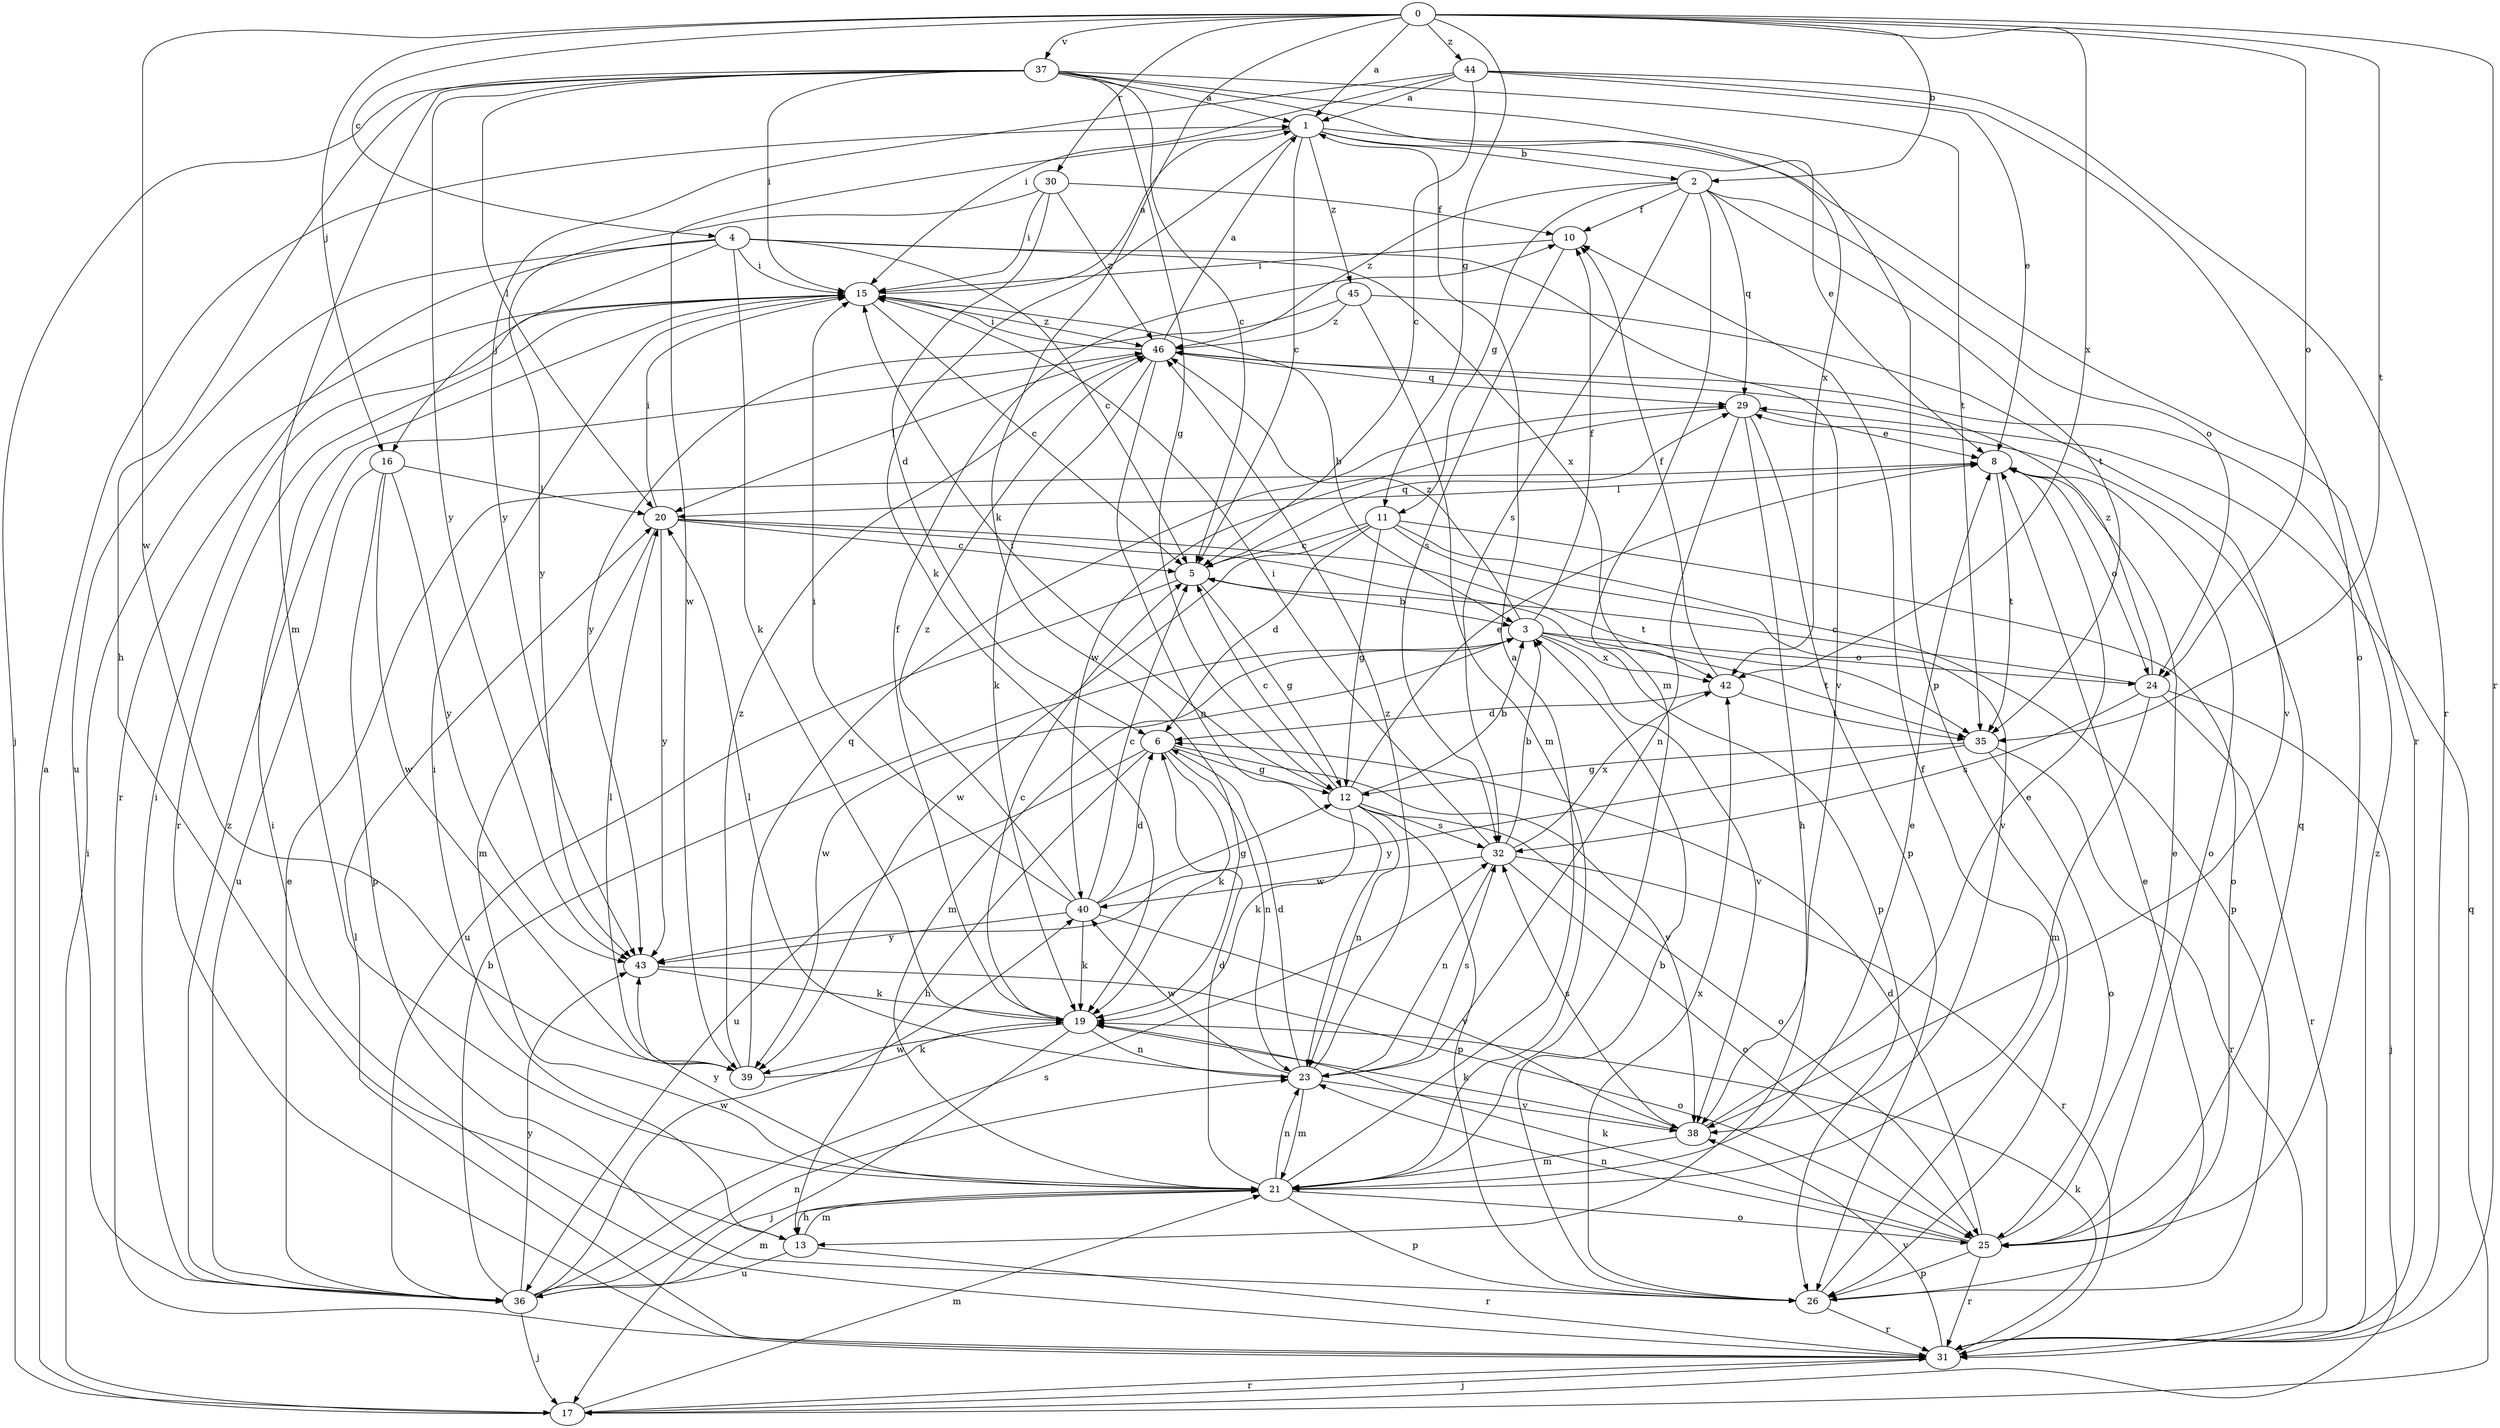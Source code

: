 strict digraph  {
0;
1;
2;
3;
4;
5;
6;
8;
10;
11;
12;
13;
15;
16;
17;
19;
20;
21;
23;
24;
25;
26;
29;
30;
31;
32;
35;
36;
37;
38;
39;
40;
42;
43;
44;
45;
46;
0 -> 1  [label=a];
0 -> 2  [label=b];
0 -> 4  [label=c];
0 -> 11  [label=g];
0 -> 16  [label=j];
0 -> 19  [label=k];
0 -> 24  [label=o];
0 -> 30  [label=r];
0 -> 31  [label=r];
0 -> 35  [label=t];
0 -> 37  [label=v];
0 -> 39  [label=w];
0 -> 42  [label=x];
0 -> 44  [label=z];
1 -> 2  [label=b];
1 -> 5  [label=c];
1 -> 8  [label=e];
1 -> 19  [label=k];
1 -> 31  [label=r];
1 -> 39  [label=w];
1 -> 45  [label=z];
2 -> 10  [label=f];
2 -> 11  [label=g];
2 -> 21  [label=m];
2 -> 24  [label=o];
2 -> 29  [label=q];
2 -> 32  [label=s];
2 -> 35  [label=t];
2 -> 46  [label=z];
3 -> 10  [label=f];
3 -> 21  [label=m];
3 -> 24  [label=o];
3 -> 35  [label=t];
3 -> 38  [label=v];
3 -> 39  [label=w];
3 -> 42  [label=x];
3 -> 46  [label=z];
4 -> 5  [label=c];
4 -> 15  [label=i];
4 -> 16  [label=j];
4 -> 19  [label=k];
4 -> 31  [label=r];
4 -> 36  [label=u];
4 -> 38  [label=v];
4 -> 42  [label=x];
5 -> 3  [label=b];
5 -> 12  [label=g];
5 -> 29  [label=q];
5 -> 36  [label=u];
6 -> 12  [label=g];
6 -> 13  [label=h];
6 -> 19  [label=k];
6 -> 23  [label=n];
6 -> 36  [label=u];
6 -> 38  [label=v];
8 -> 20  [label=l];
8 -> 24  [label=o];
8 -> 25  [label=o];
8 -> 35  [label=t];
10 -> 15  [label=i];
10 -> 32  [label=s];
11 -> 5  [label=c];
11 -> 6  [label=d];
11 -> 12  [label=g];
11 -> 25  [label=o];
11 -> 26  [label=p];
11 -> 38  [label=v];
11 -> 39  [label=w];
12 -> 3  [label=b];
12 -> 5  [label=c];
12 -> 8  [label=e];
12 -> 15  [label=i];
12 -> 19  [label=k];
12 -> 23  [label=n];
12 -> 25  [label=o];
12 -> 26  [label=p];
12 -> 32  [label=s];
13 -> 15  [label=i];
13 -> 21  [label=m];
13 -> 31  [label=r];
13 -> 36  [label=u];
15 -> 1  [label=a];
15 -> 3  [label=b];
15 -> 5  [label=c];
15 -> 31  [label=r];
15 -> 46  [label=z];
16 -> 20  [label=l];
16 -> 26  [label=p];
16 -> 36  [label=u];
16 -> 39  [label=w];
16 -> 43  [label=y];
17 -> 1  [label=a];
17 -> 15  [label=i];
17 -> 21  [label=m];
17 -> 29  [label=q];
17 -> 31  [label=r];
19 -> 5  [label=c];
19 -> 10  [label=f];
19 -> 17  [label=j];
19 -> 23  [label=n];
19 -> 39  [label=w];
20 -> 5  [label=c];
20 -> 15  [label=i];
20 -> 21  [label=m];
20 -> 26  [label=p];
20 -> 35  [label=t];
20 -> 43  [label=y];
21 -> 1  [label=a];
21 -> 6  [label=d];
21 -> 8  [label=e];
21 -> 13  [label=h];
21 -> 23  [label=n];
21 -> 25  [label=o];
21 -> 26  [label=p];
21 -> 43  [label=y];
23 -> 6  [label=d];
23 -> 20  [label=l];
23 -> 21  [label=m];
23 -> 32  [label=s];
23 -> 38  [label=v];
23 -> 40  [label=w];
23 -> 46  [label=z];
24 -> 5  [label=c];
24 -> 17  [label=j];
24 -> 21  [label=m];
24 -> 31  [label=r];
24 -> 32  [label=s];
24 -> 46  [label=z];
25 -> 6  [label=d];
25 -> 8  [label=e];
25 -> 19  [label=k];
25 -> 23  [label=n];
25 -> 26  [label=p];
25 -> 29  [label=q];
25 -> 31  [label=r];
26 -> 3  [label=b];
26 -> 8  [label=e];
26 -> 10  [label=f];
26 -> 31  [label=r];
26 -> 42  [label=x];
29 -> 8  [label=e];
29 -> 13  [label=h];
29 -> 23  [label=n];
29 -> 26  [label=p];
29 -> 40  [label=w];
30 -> 6  [label=d];
30 -> 10  [label=f];
30 -> 15  [label=i];
30 -> 43  [label=y];
30 -> 46  [label=z];
31 -> 15  [label=i];
31 -> 17  [label=j];
31 -> 19  [label=k];
31 -> 20  [label=l];
31 -> 38  [label=v];
31 -> 46  [label=z];
32 -> 3  [label=b];
32 -> 15  [label=i];
32 -> 23  [label=n];
32 -> 25  [label=o];
32 -> 31  [label=r];
32 -> 40  [label=w];
32 -> 42  [label=x];
35 -> 12  [label=g];
35 -> 25  [label=o];
35 -> 31  [label=r];
35 -> 43  [label=y];
36 -> 3  [label=b];
36 -> 8  [label=e];
36 -> 15  [label=i];
36 -> 17  [label=j];
36 -> 21  [label=m];
36 -> 23  [label=n];
36 -> 32  [label=s];
36 -> 40  [label=w];
36 -> 43  [label=y];
36 -> 46  [label=z];
37 -> 1  [label=a];
37 -> 5  [label=c];
37 -> 12  [label=g];
37 -> 13  [label=h];
37 -> 15  [label=i];
37 -> 17  [label=j];
37 -> 20  [label=l];
37 -> 21  [label=m];
37 -> 26  [label=p];
37 -> 35  [label=t];
37 -> 42  [label=x];
37 -> 43  [label=y];
38 -> 8  [label=e];
38 -> 19  [label=k];
38 -> 21  [label=m];
38 -> 32  [label=s];
39 -> 19  [label=k];
39 -> 20  [label=l];
39 -> 29  [label=q];
39 -> 46  [label=z];
40 -> 5  [label=c];
40 -> 6  [label=d];
40 -> 12  [label=g];
40 -> 15  [label=i];
40 -> 19  [label=k];
40 -> 38  [label=v];
40 -> 43  [label=y];
40 -> 46  [label=z];
42 -> 6  [label=d];
42 -> 10  [label=f];
42 -> 35  [label=t];
43 -> 19  [label=k];
43 -> 25  [label=o];
44 -> 1  [label=a];
44 -> 5  [label=c];
44 -> 8  [label=e];
44 -> 15  [label=i];
44 -> 25  [label=o];
44 -> 31  [label=r];
44 -> 43  [label=y];
45 -> 21  [label=m];
45 -> 38  [label=v];
45 -> 43  [label=y];
45 -> 46  [label=z];
46 -> 1  [label=a];
46 -> 15  [label=i];
46 -> 19  [label=k];
46 -> 20  [label=l];
46 -> 23  [label=n];
46 -> 29  [label=q];
}
